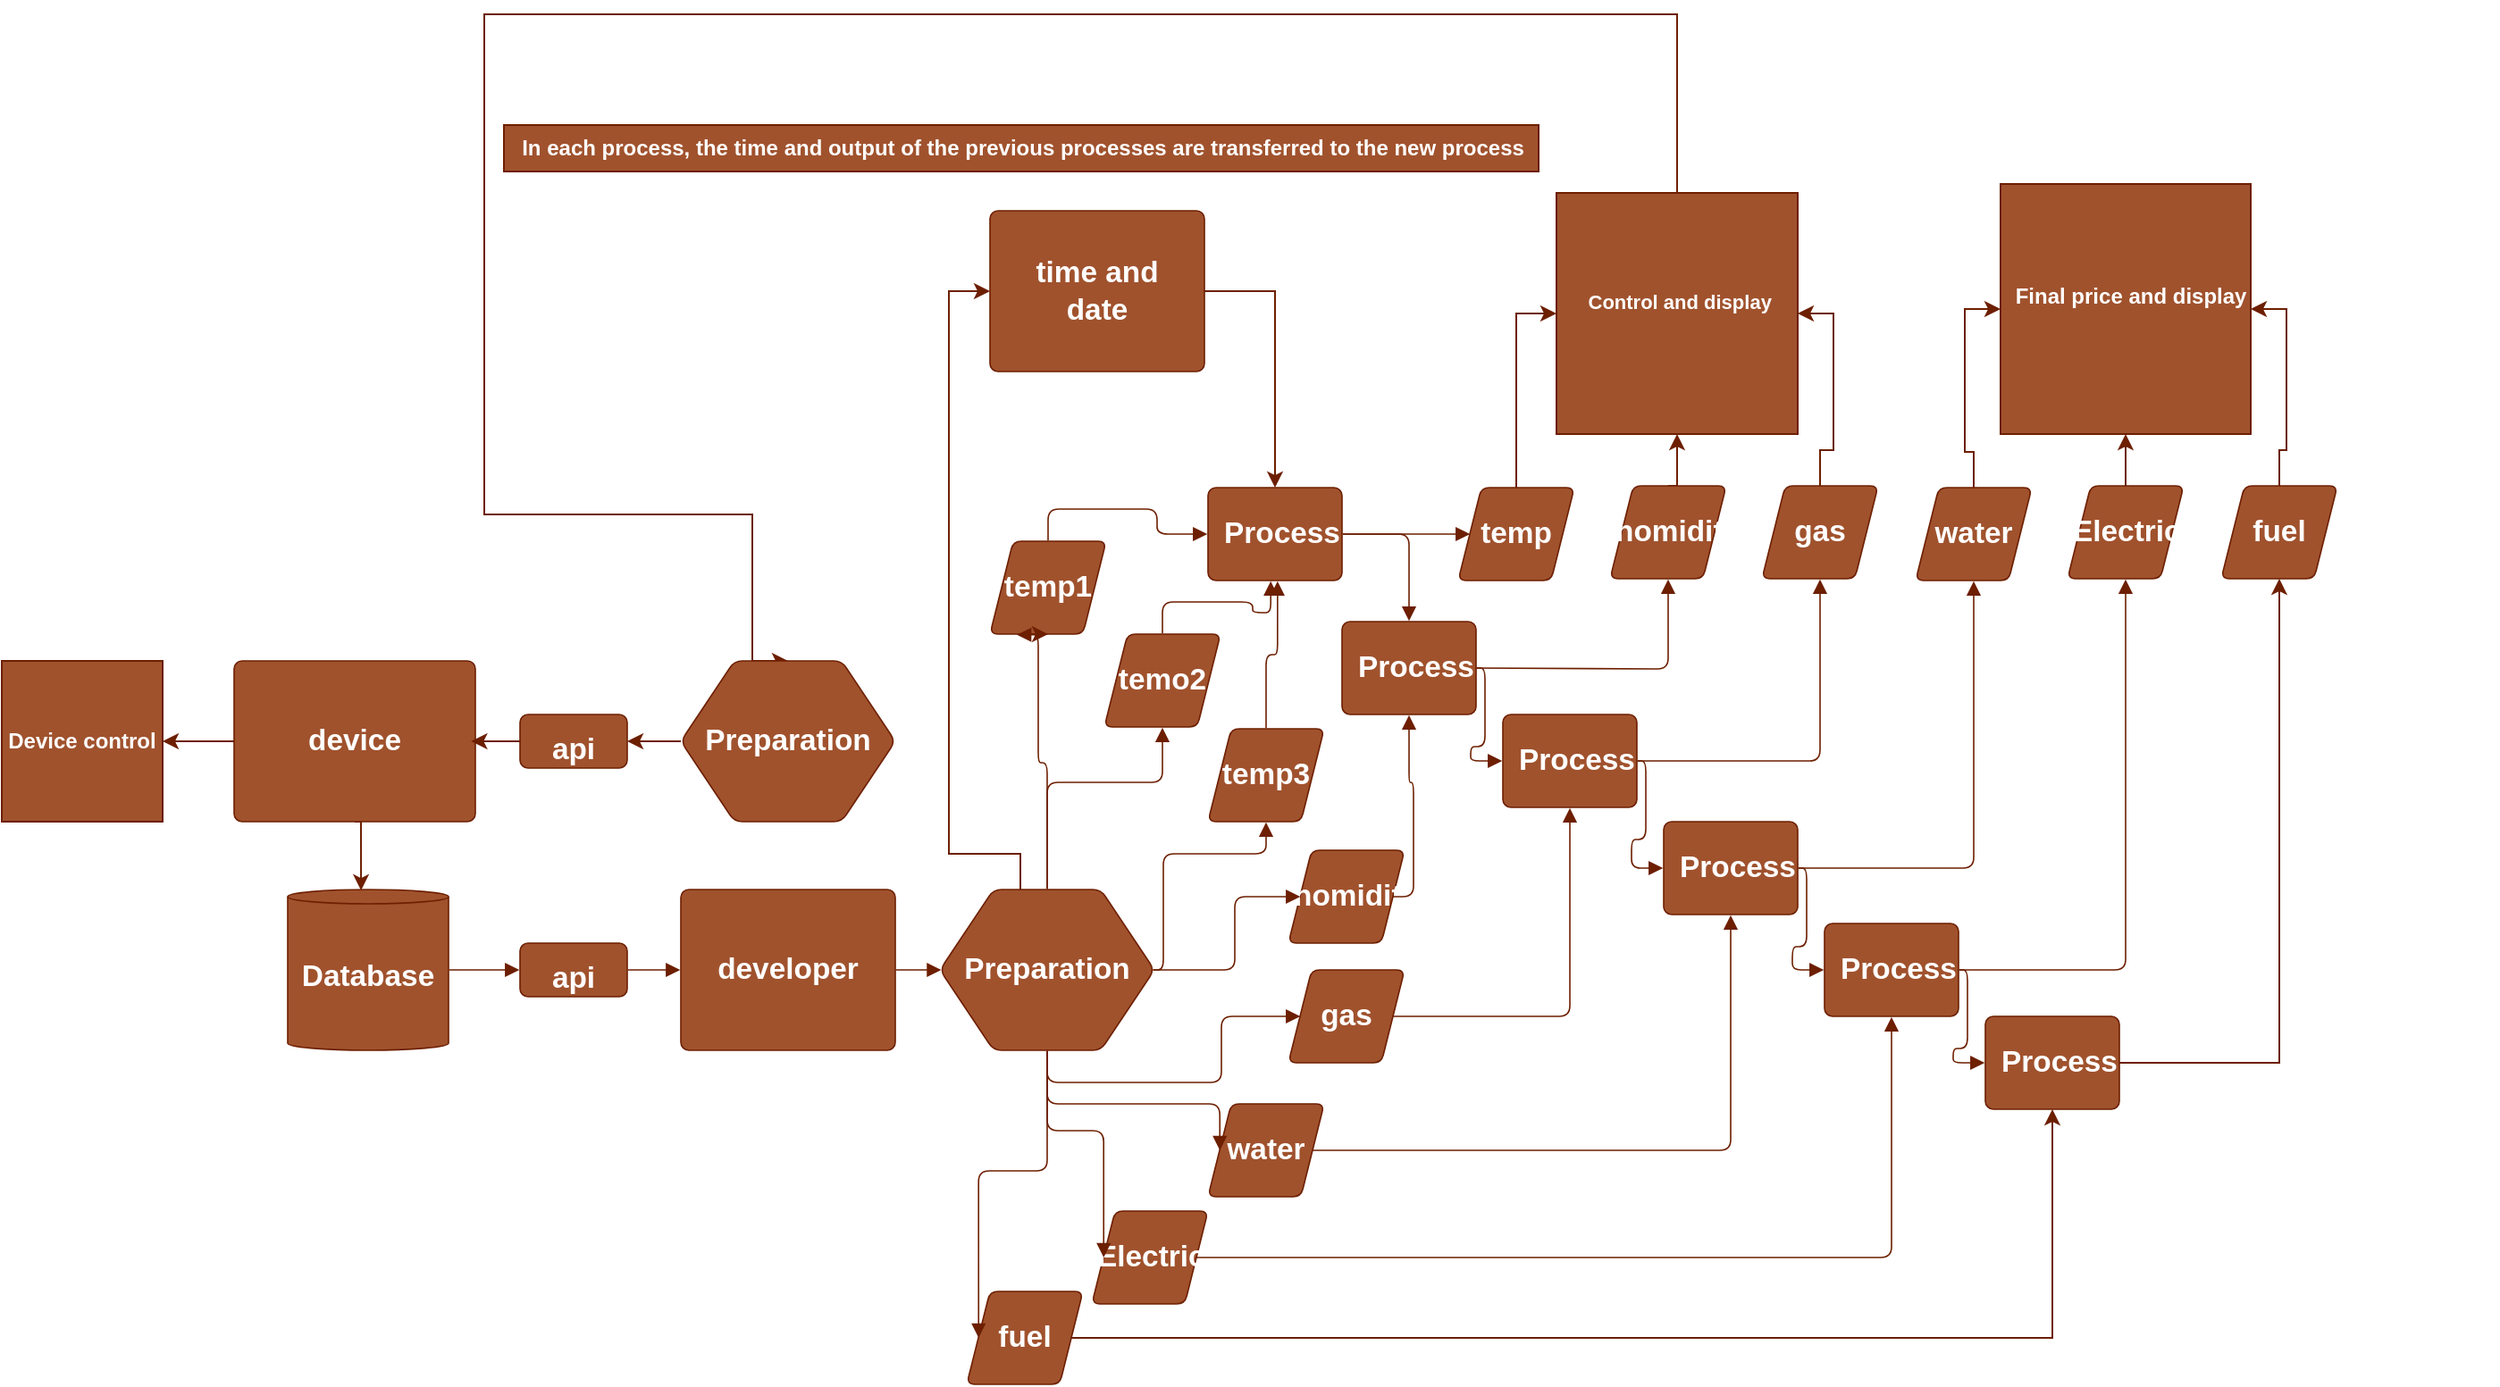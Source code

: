 <mxfile version="21.6.2" type="device">
  <diagram name="Page-1" id="ilKxB1MQlbZQl8mXuI3C">
    <mxGraphModel dx="1672" dy="1503" grid="0" gridSize="10" guides="1" tooltips="1" connect="1" arrows="1" fold="1" page="0" pageScale="1" pageWidth="1100" pageHeight="850" math="0" shadow="0">
      <root>
        <mxCell id="0" />
        <mxCell id="1" parent="0" />
        <mxCell id="6Ljob_TueMrsC4ARyDuw-17" style="edgeStyle=orthogonalEdgeStyle;rounded=0;orthogonalLoop=1;jettySize=auto;html=1;exitX=0.5;exitY=1;exitDx=0;exitDy=0;entryX=0.456;entryY=0.006;entryDx=0;entryDy=0;entryPerimeter=0;fillColor=#a0522d;strokeColor=#6D1F00;fontStyle=1;fontColor=#CC00CC;" parent="1" source="ccFE8fbcaYlkoYWtmhDT-1" target="ccFE8fbcaYlkoYWtmhDT-3" edge="1">
          <mxGeometry relative="1" as="geometry" />
        </mxCell>
        <mxCell id="6Ljob_TueMrsC4ARyDuw-19" style="edgeStyle=orthogonalEdgeStyle;rounded=0;orthogonalLoop=1;jettySize=auto;html=1;exitX=0;exitY=0.5;exitDx=0;exitDy=0;entryX=1;entryY=0.5;entryDx=0;entryDy=0;fillColor=#a0522d;strokeColor=#6D1F00;fontStyle=1;fontColor=#CC00CC;" parent="1" source="ccFE8fbcaYlkoYWtmhDT-1" target="6Ljob_TueMrsC4ARyDuw-18" edge="1">
          <mxGeometry relative="1" as="geometry" />
        </mxCell>
        <mxCell id="ccFE8fbcaYlkoYWtmhDT-1" value="device" style="html=1;overflow=block;blockSpacing=1;whiteSpace=wrap;fontSize=16.7;spacing=9;strokeColor=#6D1F00;strokeOpacity=100;rounded=1;absoluteArcSize=1;arcSize=9;strokeWidth=0.8;lucidId=Iy9csrZ3GOD.;fillColor=#a0522d;fontStyle=1;fontColor=#ffffff;" parent="1" vertex="1">
          <mxGeometry x="-80" y="-98" width="135" height="90" as="geometry" />
        </mxCell>
        <mxCell id="ccFE8fbcaYlkoYWtmhDT-3" value="Database" style="html=1;overflow=block;blockSpacing=1;whiteSpace=wrap;shape=cylinder3;size=4;anchorPointDirection=0;boundedLbl=1;fontSize=16.7;spacing=3.8;strokeColor=#6D1F00;strokeOpacity=100;rounded=1;absoluteArcSize=1;arcSize=9;strokeWidth=0.8;lucidId=tz9c.8u9zyAN;fillColor=#a0522d;fontStyle=1;fontColor=#ffffff;" parent="1" vertex="1">
          <mxGeometry x="-50" y="30" width="90" height="90" as="geometry" />
        </mxCell>
        <mxCell id="ccFE8fbcaYlkoYWtmhDT-4" value="" style="html=1;jettySize=18;whiteSpace=wrap;fontSize=13;strokeColor=#6D1F00;strokeOpacity=100;strokeWidth=0.8;rounded=1;arcSize=12;edgeStyle=orthogonalEdgeStyle;startArrow=none;endArrow=block;endFill=1;exitX=1.004;exitY=0.5;exitPerimeter=0;entryX=-0.006;entryY=0.5;entryPerimeter=0;lucidId=2z9cKVL6n43j;fillColor=#a0522d;fontStyle=1;fontColor=#CC00CC;" parent="1" source="ccFE8fbcaYlkoYWtmhDT-3" target="ccFE8fbcaYlkoYWtmhDT-5" edge="1">
          <mxGeometry width="100" height="100" relative="1" as="geometry">
            <Array as="points" />
          </mxGeometry>
        </mxCell>
        <mxCell id="ccFE8fbcaYlkoYWtmhDT-5" value="api" style="html=1;overflow=block;blockSpacing=1;whiteSpace=wrap;fontSize=16.7;spacing=9;strokeColor=#6D1F00;strokeOpacity=100;rounded=1;absoluteArcSize=1;arcSize=9;strokeWidth=0.8;lucidId=3z9cgw1Ab.Uy;fillColor=#a0522d;fontStyle=1;fontColor=#ffffff;" parent="1" vertex="1">
          <mxGeometry x="80" y="60" width="60" height="30" as="geometry" />
        </mxCell>
        <mxCell id="ccFE8fbcaYlkoYWtmhDT-6" value="" style="html=1;jettySize=18;whiteSpace=wrap;fontSize=13;strokeColor=#6D1F00;strokeOpacity=100;strokeWidth=0.8;rounded=1;arcSize=12;edgeStyle=orthogonalEdgeStyle;startArrow=none;endArrow=block;endFill=1;exitX=1.006;exitY=0.5;exitPerimeter=0;entryX=-0.003;entryY=0.5;entryPerimeter=0;lucidId=oA9cXUh5I7DY;fillColor=#a0522d;fontStyle=1;fontColor=#CC00CC;" parent="1" source="ccFE8fbcaYlkoYWtmhDT-5" target="ccFE8fbcaYlkoYWtmhDT-7" edge="1">
          <mxGeometry width="100" height="100" relative="1" as="geometry">
            <Array as="points" />
          </mxGeometry>
        </mxCell>
        <mxCell id="ccFE8fbcaYlkoYWtmhDT-7" value="developer" style="html=1;overflow=block;blockSpacing=1;whiteSpace=wrap;fontSize=16.7;spacing=9;strokeColor=#6D1F00;strokeOpacity=100;rounded=1;absoluteArcSize=1;arcSize=9;strokeWidth=0.8;lucidId=qA9cVgRCpp~B;fillColor=#a0522d;fontStyle=1;fontColor=#ffffff;" parent="1" vertex="1">
          <mxGeometry x="170" y="30" width="120" height="90" as="geometry" />
        </mxCell>
        <mxCell id="6Ljob_TueMrsC4ARyDuw-1" style="edgeStyle=orthogonalEdgeStyle;rounded=0;orthogonalLoop=1;jettySize=auto;html=1;exitX=0.375;exitY=0;exitDx=0;exitDy=0;entryX=0;entryY=0.5;entryDx=0;entryDy=0;fillColor=#a0522d;strokeColor=#6D1F00;fontStyle=1;fontColor=#CC00CC;" parent="1" source="ccFE8fbcaYlkoYWtmhDT-8" target="ccFE8fbcaYlkoYWtmhDT-26" edge="1">
          <mxGeometry relative="1" as="geometry">
            <mxPoint x="300" y="-70" as="targetPoint" />
            <Array as="points">
              <mxPoint x="360" y="10" />
              <mxPoint x="320" y="10" />
              <mxPoint x="320" y="-305" />
            </Array>
          </mxGeometry>
        </mxCell>
        <mxCell id="ccFE8fbcaYlkoYWtmhDT-8" value="Preparation" style="html=1;overflow=block;blockSpacing=1;whiteSpace=wrap;shape=hexagon;perimeter=hexagonPerimeter2;fontSize=16.7;spacing=3.8;strokeColor=#6D1F00;strokeOpacity=100;rounded=1;absoluteArcSize=1;arcSize=9;strokeWidth=0.8;lucidId=PA9curNU9iok;fillColor=#a0522d;fontStyle=1;fontColor=#ffffff;" parent="1" vertex="1">
          <mxGeometry x="315" y="30" width="120" height="90" as="geometry" />
        </mxCell>
        <mxCell id="ccFE8fbcaYlkoYWtmhDT-9" value="" style="html=1;jettySize=18;whiteSpace=wrap;fontSize=13;strokeColor=#6D1F00;strokeOpacity=100;strokeWidth=0.8;rounded=1;arcSize=12;edgeStyle=orthogonalEdgeStyle;startArrow=none;endArrow=block;endFill=1;exitX=1.003;exitY=0.5;exitPerimeter=0;entryX=0.006;entryY=0.5;entryPerimeter=0;lucidId=UA9cBTPHuMRQ;fillColor=#a0522d;fontStyle=1;fontColor=#CC00CC;" parent="1" source="ccFE8fbcaYlkoYWtmhDT-7" target="ccFE8fbcaYlkoYWtmhDT-8" edge="1">
          <mxGeometry width="100" height="100" relative="1" as="geometry">
            <Array as="points" />
          </mxGeometry>
        </mxCell>
        <mxCell id="ccFE8fbcaYlkoYWtmhDT-10" value="temp1" style="html=1;overflow=block;blockSpacing=1;whiteSpace=wrap;shape=parallelogram;perimeter=parallelogramPerimeter;anchorPointDirection=0;fontSize=16.7;spacing=3.8;strokeColor=#6D1F00;strokeOpacity=100;rounded=1;absoluteArcSize=1;arcSize=9;strokeWidth=0.8;lucidId=VC9cqCVYWXT7;fillColor=#a0522d;fontStyle=1;fontColor=#ffffff;" parent="1" vertex="1">
          <mxGeometry x="343" y="-165" width="65" height="52" as="geometry" />
        </mxCell>
        <mxCell id="ccFE8fbcaYlkoYWtmhDT-11" value="temo2" style="html=1;overflow=block;blockSpacing=1;whiteSpace=wrap;shape=parallelogram;perimeter=parallelogramPerimeter;anchorPointDirection=0;fontSize=16.7;spacing=3.8;strokeColor=#6D1F00;strokeOpacity=100;rounded=1;absoluteArcSize=1;arcSize=9;strokeWidth=0.8;lucidId=2C9cnvnWYGWW;fillColor=#a0522d;fontStyle=1;fontColor=#ffffff;" parent="1" vertex="1">
          <mxGeometry x="407" y="-113" width="65" height="52" as="geometry" />
        </mxCell>
        <mxCell id="ccFE8fbcaYlkoYWtmhDT-12" value="temp3" style="html=1;overflow=block;blockSpacing=1;whiteSpace=wrap;shape=parallelogram;perimeter=parallelogramPerimeter;anchorPointDirection=0;fontSize=16.7;spacing=3.8;strokeColor=#6D1F00;strokeOpacity=100;rounded=1;absoluteArcSize=1;arcSize=9;strokeWidth=0.8;lucidId=5C9c4O.39EMn;fillColor=#a0522d;fontStyle=1;fontColor=#ffffff;" parent="1" vertex="1">
          <mxGeometry x="465" y="-60" width="65" height="52" as="geometry" />
        </mxCell>
        <mxCell id="ccFE8fbcaYlkoYWtmhDT-13" value="homiditi" style="html=1;overflow=block;blockSpacing=1;whiteSpace=wrap;shape=parallelogram;perimeter=parallelogramPerimeter;anchorPointDirection=0;fontSize=16.7;spacing=3.8;strokeColor=#6D1F00;strokeOpacity=100;rounded=1;absoluteArcSize=1;arcSize=9;strokeWidth=0.8;lucidId=6C9coNt1PEAm;fillColor=#a0522d;fontStyle=1;fontColor=#ffffff;" parent="1" vertex="1">
          <mxGeometry x="510" y="8" width="65" height="52" as="geometry" />
        </mxCell>
        <mxCell id="ccFE8fbcaYlkoYWtmhDT-14" value="gas" style="html=1;overflow=block;blockSpacing=1;whiteSpace=wrap;shape=parallelogram;perimeter=parallelogramPerimeter;anchorPointDirection=0;fontSize=16.7;spacing=3.8;strokeColor=#6D1F00;strokeOpacity=100;rounded=1;absoluteArcSize=1;arcSize=9;strokeWidth=0.8;lucidId=8C9cCEkGf8ZI;fillColor=#a0522d;fontStyle=1;fontColor=#ffffff;" parent="1" vertex="1">
          <mxGeometry x="510" y="75" width="65" height="52" as="geometry" />
        </mxCell>
        <mxCell id="ccFE8fbcaYlkoYWtmhDT-15" value="water" style="html=1;overflow=block;blockSpacing=1;whiteSpace=wrap;shape=parallelogram;perimeter=parallelogramPerimeter;anchorPointDirection=0;fontSize=16.7;spacing=3.8;strokeColor=#6D1F00;strokeOpacity=100;rounded=1;absoluteArcSize=1;arcSize=9;strokeWidth=0.8;lucidId=-C9c.CxnA7j9;fillColor=#a0522d;fontStyle=1;fontColor=#ffffff;" parent="1" vertex="1">
          <mxGeometry x="465" y="150" width="65" height="52" as="geometry" />
        </mxCell>
        <mxCell id="ccFE8fbcaYlkoYWtmhDT-16" value="Electricity" style="html=1;overflow=block;blockSpacing=1;whiteSpace=wrap;shape=parallelogram;perimeter=parallelogramPerimeter;anchorPointDirection=0;fontSize=16.7;spacing=3.8;strokeColor=#6D1F00;strokeOpacity=100;rounded=1;absoluteArcSize=1;arcSize=9;strokeWidth=0.8;lucidId=.C9cjHEgqSEf;fillColor=#a0522d;fontStyle=1;fontColor=#ffffff;" parent="1" vertex="1">
          <mxGeometry x="400" y="210" width="65" height="52" as="geometry" />
        </mxCell>
        <mxCell id="ccFE8fbcaYlkoYWtmhDT-58" style="edgeStyle=orthogonalEdgeStyle;rounded=0;orthogonalLoop=1;jettySize=auto;html=1;exitX=1;exitY=0.5;exitDx=0;exitDy=0;fillColor=#a0522d;strokeColor=#6D1F00;fontStyle=1;fontColor=#CC00CC;" parent="1" source="ccFE8fbcaYlkoYWtmhDT-17" target="ccFE8fbcaYlkoYWtmhDT-56" edge="1">
          <mxGeometry relative="1" as="geometry">
            <mxPoint x="940" y="160" as="targetPoint" />
          </mxGeometry>
        </mxCell>
        <mxCell id="ccFE8fbcaYlkoYWtmhDT-17" value="fuel" style="html=1;overflow=block;blockSpacing=1;whiteSpace=wrap;shape=parallelogram;perimeter=parallelogramPerimeter;anchorPointDirection=0;fontSize=16.7;spacing=3.8;strokeColor=#6D1F00;strokeOpacity=100;rounded=1;absoluteArcSize=1;arcSize=9;strokeWidth=0.8;lucidId=fD9cQjIESP-L;fillColor=#a0522d;fontStyle=1;fontColor=#ffffff;" parent="1" vertex="1">
          <mxGeometry x="330" y="255" width="65" height="52" as="geometry" />
        </mxCell>
        <mxCell id="ccFE8fbcaYlkoYWtmhDT-18" value="" style="html=1;jettySize=18;whiteSpace=wrap;fontSize=13;strokeColor=#6D1F00;strokeOpacity=100;strokeWidth=0.8;rounded=1;arcSize=12;edgeStyle=orthogonalEdgeStyle;startArrow=none;endArrow=block;endFill=1;exitX=0.5;exitY=-0.004;exitPerimeter=0;entryX=0.232;entryY=1.007;entryPerimeter=0;lucidId=FD9c7TftImDb;fillColor=#a0522d;fontStyle=1;fontColor=#CC00CC;" parent="1" source="ccFE8fbcaYlkoYWtmhDT-8" target="ccFE8fbcaYlkoYWtmhDT-10" edge="1">
          <mxGeometry width="100" height="100" relative="1" as="geometry">
            <Array as="points">
              <mxPoint x="375" y="-41" />
              <mxPoint x="370" y="-41" />
              <mxPoint x="370" y="-113" />
            </Array>
          </mxGeometry>
        </mxCell>
        <mxCell id="ccFE8fbcaYlkoYWtmhDT-19" value="" style="html=1;jettySize=18;whiteSpace=wrap;fontSize=13;strokeColor=#6D1F00;strokeOpacity=100;strokeWidth=0.8;rounded=1;arcSize=12;edgeStyle=orthogonalEdgeStyle;startArrow=none;endArrow=block;endFill=1;exitX=0.5;exitY=-0.004;exitPerimeter=0;entryX=0.5;entryY=1.007;entryPerimeter=0;lucidId=KD9cU~Z3Z8Pg;fillColor=#a0522d;fontStyle=1;fontColor=#CC00CC;" parent="1" source="ccFE8fbcaYlkoYWtmhDT-8" target="ccFE8fbcaYlkoYWtmhDT-11" edge="1">
          <mxGeometry width="100" height="100" relative="1" as="geometry">
            <Array as="points">
              <mxPoint x="375" y="-30" />
              <mxPoint x="440" y="-30" />
            </Array>
          </mxGeometry>
        </mxCell>
        <mxCell id="ccFE8fbcaYlkoYWtmhDT-20" value="" style="html=1;jettySize=18;whiteSpace=wrap;fontSize=13;strokeColor=#6D1F00;strokeOpacity=100;strokeWidth=0.8;rounded=1;arcSize=12;edgeStyle=orthogonalEdgeStyle;startArrow=none;endArrow=block;endFill=1;exitX=0.994;exitY=0.5;exitPerimeter=0;entryX=0.5;entryY=1.007;entryPerimeter=0;lucidId=PD9cdA9MR3mE;fillColor=#a0522d;fontStyle=1;fontColor=#CC00CC;" parent="1" source="ccFE8fbcaYlkoYWtmhDT-8" target="ccFE8fbcaYlkoYWtmhDT-12" edge="1">
          <mxGeometry width="100" height="100" relative="1" as="geometry">
            <Array as="points">
              <mxPoint x="440" y="75" />
              <mxPoint x="440" y="10" />
              <mxPoint x="498" y="10" />
            </Array>
          </mxGeometry>
        </mxCell>
        <mxCell id="ccFE8fbcaYlkoYWtmhDT-21" value="" style="html=1;jettySize=18;whiteSpace=wrap;fontSize=13;strokeColor=#6D1F00;strokeOpacity=100;strokeWidth=0.8;rounded=1;arcSize=12;edgeStyle=orthogonalEdgeStyle;startArrow=none;endArrow=block;endFill=1;exitX=0.994;exitY=0.5;exitPerimeter=0;entryX=0.102;entryY=0.5;entryPerimeter=0;lucidId=SD9cIVZUBF8D;fillColor=#a0522d;fontStyle=1;fontColor=#CC00CC;" parent="1" source="ccFE8fbcaYlkoYWtmhDT-8" target="ccFE8fbcaYlkoYWtmhDT-13" edge="1">
          <mxGeometry width="100" height="100" relative="1" as="geometry">
            <Array as="points">
              <mxPoint x="480" y="75" />
              <mxPoint x="480" y="34" />
            </Array>
          </mxGeometry>
        </mxCell>
        <mxCell id="ccFE8fbcaYlkoYWtmhDT-22" value="" style="html=1;jettySize=18;whiteSpace=wrap;fontSize=13;strokeColor=#6D1F00;strokeOpacity=100;strokeWidth=0.8;rounded=1;arcSize=12;edgeStyle=orthogonalEdgeStyle;startArrow=none;endArrow=block;endFill=1;exitX=0.5;exitY=1.004;exitPerimeter=0;entryX=0.102;entryY=0.5;entryPerimeter=0;lucidId=VD9cEbGqEgmD;fillColor=#a0522d;fontStyle=1;fontColor=#CC00CC;" parent="1" source="ccFE8fbcaYlkoYWtmhDT-8" target="ccFE8fbcaYlkoYWtmhDT-14" edge="1">
          <mxGeometry width="100" height="100" relative="1" as="geometry">
            <Array as="points" />
          </mxGeometry>
        </mxCell>
        <mxCell id="ccFE8fbcaYlkoYWtmhDT-23" value="" style="html=1;jettySize=18;whiteSpace=wrap;fontSize=13;strokeColor=#6D1F00;strokeOpacity=100;strokeWidth=0.8;rounded=1;arcSize=12;edgeStyle=orthogonalEdgeStyle;startArrow=none;endArrow=block;endFill=1;exitX=0.5;exitY=1.004;exitPerimeter=0;entryX=0.102;entryY=0.5;entryPerimeter=0;lucidId=ZD9chHUQYNh1;fillColor=#a0522d;fontStyle=1;fontColor=#CC00CC;" parent="1" source="ccFE8fbcaYlkoYWtmhDT-8" target="ccFE8fbcaYlkoYWtmhDT-15" edge="1">
          <mxGeometry width="100" height="100" relative="1" as="geometry">
            <Array as="points">
              <mxPoint x="375" y="150" />
              <mxPoint x="472" y="150" />
            </Array>
          </mxGeometry>
        </mxCell>
        <mxCell id="ccFE8fbcaYlkoYWtmhDT-24" value="" style="html=1;jettySize=18;whiteSpace=wrap;fontSize=13;strokeColor=#6D1F00;strokeOpacity=100;strokeWidth=0.8;rounded=1;arcSize=12;edgeStyle=orthogonalEdgeStyle;startArrow=none;endArrow=block;endFill=1;exitX=0.5;exitY=1.004;exitPerimeter=0;entryX=0.102;entryY=0.5;entryPerimeter=0;lucidId=3D9cXMxppQZj;fillColor=#a0522d;fontStyle=1;fontColor=#CC00CC;" parent="1" source="ccFE8fbcaYlkoYWtmhDT-8" target="ccFE8fbcaYlkoYWtmhDT-16" edge="1">
          <mxGeometry width="100" height="100" relative="1" as="geometry">
            <Array as="points" />
          </mxGeometry>
        </mxCell>
        <mxCell id="ccFE8fbcaYlkoYWtmhDT-25" value="" style="html=1;jettySize=18;whiteSpace=wrap;fontSize=13;strokeColor=#6D1F00;strokeOpacity=100;strokeWidth=0.8;rounded=1;arcSize=12;edgeStyle=orthogonalEdgeStyle;startArrow=none;endArrow=block;endFill=1;exitX=0.5;exitY=1.004;exitPerimeter=0;entryX=0.102;entryY=0.5;entryPerimeter=0;lucidId=6D9cfbr7KwDH;fillColor=#a0522d;fontStyle=1;fontColor=#CC00CC;" parent="1" source="ccFE8fbcaYlkoYWtmhDT-8" target="ccFE8fbcaYlkoYWtmhDT-17" edge="1">
          <mxGeometry width="100" height="100" relative="1" as="geometry">
            <Array as="points" />
          </mxGeometry>
        </mxCell>
        <mxCell id="ccFE8fbcaYlkoYWtmhDT-61" style="edgeStyle=orthogonalEdgeStyle;rounded=0;orthogonalLoop=1;jettySize=auto;html=1;exitX=1;exitY=0.5;exitDx=0;exitDy=0;entryX=0.5;entryY=0;entryDx=0;entryDy=0;fillColor=#a0522d;strokeColor=#6D1F00;fontStyle=1;fontColor=#CC00CC;" parent="1" source="ccFE8fbcaYlkoYWtmhDT-26" target="ccFE8fbcaYlkoYWtmhDT-29" edge="1">
          <mxGeometry relative="1" as="geometry" />
        </mxCell>
        <mxCell id="ccFE8fbcaYlkoYWtmhDT-26" value="time and date" style="html=1;overflow=block;blockSpacing=1;whiteSpace=wrap;fontSize=16.7;spacing=9;strokeColor=#6D1F00;strokeOpacity=100;rounded=1;absoluteArcSize=1;arcSize=9;strokeWidth=0.8;lucidId=oJ9cBrvmoyJJ;fillColor=#a0522d;fontStyle=1;fontColor=#ffffff;" parent="1" vertex="1">
          <mxGeometry x="343" y="-350" width="120" height="90" as="geometry" />
        </mxCell>
        <mxCell id="ccFE8fbcaYlkoYWtmhDT-29" value="Process" style="html=1;overflow=block;blockSpacing=1;whiteSpace=wrap;fontSize=16.7;spacing=9;strokeColor=#6D1F00;strokeOpacity=100;rounded=1;absoluteArcSize=1;arcSize=9;strokeWidth=0.8;lucidId=c39cb3LN_f-o;fillColor=#a0522d;fontStyle=1;fontColor=#ffffff;" parent="1" vertex="1">
          <mxGeometry x="465" y="-195" width="75" height="52" as="geometry" />
        </mxCell>
        <mxCell id="ccFE8fbcaYlkoYWtmhDT-30" value="" style="html=1;jettySize=18;whiteSpace=wrap;fontSize=13;strokeColor=#6D1F00;strokeOpacity=100;strokeWidth=0.8;rounded=1;arcSize=12;edgeStyle=orthogonalEdgeStyle;startArrow=none;endArrow=block;endFill=1;exitX=0.5;exitY=-0.007;exitPerimeter=0;entryX=-0.005;entryY=0.5;entryPerimeter=0;lucidId=j39c4tRXPXLA;fillColor=#a0522d;fontStyle=1;fontColor=#CC00CC;" parent="1" source="ccFE8fbcaYlkoYWtmhDT-10" target="ccFE8fbcaYlkoYWtmhDT-29" edge="1">
          <mxGeometry width="100" height="100" relative="1" as="geometry">
            <Array as="points" />
          </mxGeometry>
        </mxCell>
        <mxCell id="ccFE8fbcaYlkoYWtmhDT-31" value="" style="html=1;jettySize=18;whiteSpace=wrap;fontSize=13;strokeColor=#6D1F00;strokeOpacity=100;strokeWidth=0.8;rounded=1;arcSize=12;edgeStyle=orthogonalEdgeStyle;startArrow=none;endArrow=block;endFill=1;exitX=0.5;exitY=-0.007;exitPerimeter=0;entryX=0.468;entryY=1.007;entryPerimeter=0;lucidId=l39cnfKq7eD_;fillColor=#a0522d;fontStyle=1;fontColor=#CC00CC;" parent="1" source="ccFE8fbcaYlkoYWtmhDT-11" target="ccFE8fbcaYlkoYWtmhDT-29" edge="1">
          <mxGeometry width="100" height="100" relative="1" as="geometry">
            <Array as="points" />
          </mxGeometry>
        </mxCell>
        <mxCell id="ccFE8fbcaYlkoYWtmhDT-32" value="" style="html=1;jettySize=18;whiteSpace=wrap;fontSize=13;strokeColor=#6D1F00;strokeOpacity=100;strokeWidth=0.8;rounded=1;arcSize=12;edgeStyle=orthogonalEdgeStyle;startArrow=none;endArrow=block;endFill=1;exitX=0.5;exitY=-0.007;exitPerimeter=0;entryX=0.519;entryY=1.007;entryPerimeter=0;lucidId=o39cspIU.HZq;fillColor=#a0522d;fontStyle=1;fontColor=#CC00CC;" parent="1" source="ccFE8fbcaYlkoYWtmhDT-12" target="ccFE8fbcaYlkoYWtmhDT-29" edge="1">
          <mxGeometry width="100" height="100" relative="1" as="geometry">
            <Array as="points" />
          </mxGeometry>
        </mxCell>
        <mxCell id="ccFE8fbcaYlkoYWtmhDT-64" style="edgeStyle=orthogonalEdgeStyle;rounded=0;orthogonalLoop=1;jettySize=auto;html=1;exitX=0.5;exitY=0;exitDx=0;exitDy=0;entryX=0;entryY=0.5;entryDx=0;entryDy=0;fillColor=#a0522d;strokeColor=#6D1F00;fontStyle=1;fontColor=#CC00CC;" parent="1" source="ccFE8fbcaYlkoYWtmhDT-33" target="ccFE8fbcaYlkoYWtmhDT-62" edge="1">
          <mxGeometry relative="1" as="geometry" />
        </mxCell>
        <mxCell id="ccFE8fbcaYlkoYWtmhDT-33" value="temp" style="html=1;overflow=block;blockSpacing=1;whiteSpace=wrap;shape=parallelogram;perimeter=parallelogramPerimeter;anchorPointDirection=0;fontSize=16.7;spacing=3.8;strokeColor=#6D1F00;strokeOpacity=100;rounded=1;absoluteArcSize=1;arcSize=9;strokeWidth=0.8;lucidId=939cQCRW68kP;fillColor=#a0522d;fontStyle=1;fontColor=#ffffff;" parent="1" vertex="1">
          <mxGeometry x="605" y="-195" width="65" height="52" as="geometry" />
        </mxCell>
        <mxCell id="ccFE8fbcaYlkoYWtmhDT-34" value="" style="html=1;jettySize=18;whiteSpace=wrap;fontSize=13;strokeColor=#6D1F00;strokeOpacity=100;strokeWidth=0.8;rounded=1;arcSize=12;edgeStyle=orthogonalEdgeStyle;startArrow=none;endArrow=block;endFill=1;exitX=1.005;exitY=0.5;exitPerimeter=0;entryX=0.102;entryY=0.5;entryPerimeter=0;lucidId=349cgO~r3ani;fillColor=#a0522d;fontStyle=1;fontColor=#CC00CC;" parent="1" source="ccFE8fbcaYlkoYWtmhDT-29" target="ccFE8fbcaYlkoYWtmhDT-33" edge="1">
          <mxGeometry width="100" height="100" relative="1" as="geometry">
            <Array as="points" />
          </mxGeometry>
        </mxCell>
        <mxCell id="ccFE8fbcaYlkoYWtmhDT-35" value="Process" style="html=1;overflow=block;blockSpacing=1;whiteSpace=wrap;fontSize=16.7;spacing=9;strokeColor=#6D1F00;strokeOpacity=100;rounded=1;absoluteArcSize=1;arcSize=9;strokeWidth=0.8;lucidId=l59c.vTg8sEs;fillColor=#a0522d;fontStyle=1;fontColor=#ffffff;" parent="1" vertex="1">
          <mxGeometry x="540" y="-120" width="75" height="52" as="geometry" />
        </mxCell>
        <mxCell id="ccFE8fbcaYlkoYWtmhDT-36" value="" style="html=1;jettySize=18;whiteSpace=wrap;fontSize=13;strokeColor=#6D1F00;strokeOpacity=100;strokeWidth=0.8;rounded=1;arcSize=12;edgeStyle=orthogonalEdgeStyle;startArrow=none;endArrow=block;endFill=1;exitX=0.898;exitY=0.5;exitPerimeter=0;entryX=0.5;entryY=1.007;entryPerimeter=0;lucidId=w59c8T7r-SXH;fillColor=#a0522d;fontStyle=1;fontColor=#CC00CC;" parent="1" source="ccFE8fbcaYlkoYWtmhDT-13" target="ccFE8fbcaYlkoYWtmhDT-35" edge="1">
          <mxGeometry width="100" height="100" relative="1" as="geometry">
            <Array as="points">
              <mxPoint x="580" y="34" />
              <mxPoint x="580" y="-30" />
              <mxPoint x="577" y="-30" />
            </Array>
          </mxGeometry>
        </mxCell>
        <mxCell id="ccFE8fbcaYlkoYWtmhDT-65" style="edgeStyle=orthogonalEdgeStyle;rounded=0;orthogonalLoop=1;jettySize=auto;html=1;exitX=0.5;exitY=0;exitDx=0;exitDy=0;entryX=0.5;entryY=1;entryDx=0;entryDy=0;fillColor=#a0522d;strokeColor=#6D1F00;fontStyle=1;fontColor=#CC00CC;" parent="1" source="ccFE8fbcaYlkoYWtmhDT-37" target="ccFE8fbcaYlkoYWtmhDT-62" edge="1">
          <mxGeometry relative="1" as="geometry" />
        </mxCell>
        <mxCell id="ccFE8fbcaYlkoYWtmhDT-37" value="homiditi" style="html=1;overflow=block;blockSpacing=1;whiteSpace=wrap;shape=parallelogram;perimeter=parallelogramPerimeter;anchorPointDirection=0;fontSize=16.7;spacing=3.8;strokeColor=#6D1F00;strokeOpacity=100;rounded=1;absoluteArcSize=1;arcSize=9;strokeWidth=0.8;lucidId=T59cdvkmgdle;fillColor=#a0522d;fontStyle=1;fontColor=#ffffff;" parent="1" vertex="1">
          <mxGeometry x="690" y="-196" width="65" height="52" as="geometry" />
        </mxCell>
        <mxCell id="ccFE8fbcaYlkoYWtmhDT-38" value="Process" style="html=1;overflow=block;blockSpacing=1;whiteSpace=wrap;fontSize=16.7;spacing=9;strokeColor=#6D1F00;strokeOpacity=100;rounded=1;absoluteArcSize=1;arcSize=9;strokeWidth=0.8;lucidId=659chvT_fhxW;fillColor=#a0522d;fontStyle=1;fontColor=#ffffff;" parent="1" vertex="1">
          <mxGeometry x="630" y="-68" width="75" height="52" as="geometry" />
        </mxCell>
        <mxCell id="ccFE8fbcaYlkoYWtmhDT-39" value="" style="html=1;jettySize=18;whiteSpace=wrap;fontSize=13;strokeColor=#6D1F00;strokeOpacity=100;strokeWidth=0.8;rounded=1;arcSize=12;edgeStyle=orthogonalEdgeStyle;startArrow=none;endArrow=block;endFill=1;exitX=0.898;exitY=0.5;exitPerimeter=0;entryX=0.5;entryY=1.007;entryPerimeter=0;lucidId=k69ccJdY-TBY;fillColor=#a0522d;fontStyle=1;fontColor=#CC00CC;" parent="1" source="ccFE8fbcaYlkoYWtmhDT-14" target="ccFE8fbcaYlkoYWtmhDT-38" edge="1">
          <mxGeometry width="100" height="100" relative="1" as="geometry">
            <Array as="points" />
          </mxGeometry>
        </mxCell>
        <mxCell id="ccFE8fbcaYlkoYWtmhDT-66" style="edgeStyle=orthogonalEdgeStyle;rounded=0;orthogonalLoop=1;jettySize=auto;html=1;exitX=0.5;exitY=0;exitDx=0;exitDy=0;entryX=1;entryY=0.5;entryDx=0;entryDy=0;fillColor=#a0522d;strokeColor=#6D1F00;fontStyle=1;fontColor=#CC00CC;" parent="1" source="ccFE8fbcaYlkoYWtmhDT-40" target="ccFE8fbcaYlkoYWtmhDT-62" edge="1">
          <mxGeometry relative="1" as="geometry" />
        </mxCell>
        <mxCell id="ccFE8fbcaYlkoYWtmhDT-40" value="gas" style="html=1;overflow=block;blockSpacing=1;whiteSpace=wrap;shape=parallelogram;perimeter=parallelogramPerimeter;anchorPointDirection=0;fontSize=16.7;spacing=3.8;strokeColor=#6D1F00;strokeOpacity=100;rounded=1;absoluteArcSize=1;arcSize=9;strokeWidth=0.8;lucidId=n69czmNBJdb6;fillColor=#a0522d;fontStyle=1;fontColor=#ffffff;" parent="1" vertex="1">
          <mxGeometry x="775" y="-196" width="65" height="52" as="geometry" />
        </mxCell>
        <mxCell id="ccFE8fbcaYlkoYWtmhDT-41" value="" style="html=1;jettySize=18;whiteSpace=wrap;fontSize=13;strokeColor=#6D1F00;strokeOpacity=100;strokeWidth=0.8;rounded=1;arcSize=12;edgeStyle=orthogonalEdgeStyle;startArrow=none;endArrow=block;endFill=1;exitX=1.005;exitY=0.5;exitPerimeter=0;entryX=0.5;entryY=1.007;entryPerimeter=0;lucidId=r69cf-6V86KY;fillColor=#a0522d;fontStyle=1;fontColor=#CC00CC;" parent="1" source="ccFE8fbcaYlkoYWtmhDT-38" target="ccFE8fbcaYlkoYWtmhDT-40" edge="1">
          <mxGeometry width="100" height="100" relative="1" as="geometry">
            <Array as="points" />
          </mxGeometry>
        </mxCell>
        <mxCell id="ccFE8fbcaYlkoYWtmhDT-68" style="edgeStyle=orthogonalEdgeStyle;rounded=0;orthogonalLoop=1;jettySize=auto;html=1;exitX=0.5;exitY=0;exitDx=0;exitDy=0;entryX=0;entryY=0.5;entryDx=0;entryDy=0;fillColor=#a0522d;strokeColor=#6D1F00;fontStyle=1;fontColor=#CC00CC;" parent="1" source="ccFE8fbcaYlkoYWtmhDT-42" target="ccFE8fbcaYlkoYWtmhDT-63" edge="1">
          <mxGeometry relative="1" as="geometry" />
        </mxCell>
        <mxCell id="ccFE8fbcaYlkoYWtmhDT-42" value="water" style="html=1;overflow=block;blockSpacing=1;whiteSpace=wrap;shape=parallelogram;perimeter=parallelogramPerimeter;anchorPointDirection=0;fontSize=16.7;spacing=3.8;strokeColor=#6D1F00;strokeOpacity=100;rounded=1;absoluteArcSize=1;arcSize=9;strokeWidth=0.8;lucidId=L69cNayAwshW;fillColor=#a0522d;fontStyle=1;fontColor=#ffffff;" parent="1" vertex="1">
          <mxGeometry x="861" y="-195" width="65" height="52" as="geometry" />
        </mxCell>
        <mxCell id="ccFE8fbcaYlkoYWtmhDT-43" value="Process" style="html=1;overflow=block;blockSpacing=1;whiteSpace=wrap;fontSize=16.7;spacing=9;strokeColor=#6D1F00;strokeOpacity=100;rounded=1;absoluteArcSize=1;arcSize=9;strokeWidth=0.8;lucidId=669cKeqikF.v;fillColor=#a0522d;fontStyle=1;fontColor=#ffffff;" parent="1" vertex="1">
          <mxGeometry x="720" y="-8" width="75" height="52" as="geometry" />
        </mxCell>
        <mxCell id="ccFE8fbcaYlkoYWtmhDT-44" value="" style="html=1;jettySize=18;whiteSpace=wrap;fontSize=13;strokeColor=#6D1F00;strokeOpacity=100;strokeWidth=0.8;rounded=1;arcSize=12;edgeStyle=orthogonalEdgeStyle;startArrow=none;endArrow=block;endFill=1;exitX=1.005;exitY=0.5;exitPerimeter=0;entryX=-0.005;entryY=0.5;entryPerimeter=0;lucidId=p79cDhTbkJrT;fillColor=#a0522d;fontStyle=1;fontColor=#CC00CC;" parent="1" source="ccFE8fbcaYlkoYWtmhDT-35" target="ccFE8fbcaYlkoYWtmhDT-38" edge="1">
          <mxGeometry width="100" height="100" relative="1" as="geometry">
            <Array as="points">
              <mxPoint x="620" y="-94" />
              <mxPoint x="620" y="-50" />
              <mxPoint x="612" y="-50" />
              <mxPoint x="612" y="-42" />
            </Array>
          </mxGeometry>
        </mxCell>
        <mxCell id="ccFE8fbcaYlkoYWtmhDT-45" value="" style="html=1;jettySize=18;whiteSpace=wrap;fontSize=13;strokeColor=#6D1F00;strokeOpacity=100;strokeWidth=0.8;rounded=1;arcSize=12;edgeStyle=orthogonalEdgeStyle;startArrow=none;endArrow=block;endFill=1;exitX=1.005;exitY=0.5;exitPerimeter=0;entryX=0.5;entryY=-0.007;entryPerimeter=0;lucidId=u79cvBkTwWfh;fillColor=#a0522d;fontStyle=1;fontColor=#CC00CC;" parent="1" source="ccFE8fbcaYlkoYWtmhDT-29" target="ccFE8fbcaYlkoYWtmhDT-35" edge="1">
          <mxGeometry width="100" height="100" relative="1" as="geometry">
            <Array as="points" />
          </mxGeometry>
        </mxCell>
        <mxCell id="ccFE8fbcaYlkoYWtmhDT-46" value="" style="html=1;jettySize=18;whiteSpace=wrap;fontSize=13;strokeColor=#6D1F00;strokeOpacity=100;strokeWidth=0.8;rounded=1;arcSize=12;edgeStyle=orthogonalEdgeStyle;startArrow=none;endArrow=block;endFill=1;exitX=1.005;exitY=0.5;exitPerimeter=0;entryX=-0.005;entryY=0.5;entryPerimeter=0;lucidId=D79cj4zv-neu;fillColor=#a0522d;fontStyle=1;fontColor=#CC00CC;" parent="1" source="ccFE8fbcaYlkoYWtmhDT-38" target="ccFE8fbcaYlkoYWtmhDT-43" edge="1">
          <mxGeometry width="100" height="100" relative="1" as="geometry">
            <Array as="points">
              <mxPoint x="710" y="-42" />
              <mxPoint x="710" y="2" />
              <mxPoint x="702" y="2" />
              <mxPoint x="702" y="18" />
            </Array>
          </mxGeometry>
        </mxCell>
        <mxCell id="ccFE8fbcaYlkoYWtmhDT-47" value="" style="html=1;jettySize=18;whiteSpace=wrap;fontSize=13;strokeColor=#6D1F00;strokeOpacity=100;strokeWidth=0.8;rounded=1;arcSize=12;edgeStyle=orthogonalEdgeStyle;startArrow=none;endArrow=block;endFill=1;entryX=0.5;entryY=1.007;entryPerimeter=0;lucidId=M79cgRxGcZYj;fillColor=#a0522d;fontStyle=1;fontColor=#CC00CC;" parent="1" target="ccFE8fbcaYlkoYWtmhDT-37" edge="1">
          <mxGeometry width="100" height="100" relative="1" as="geometry">
            <Array as="points" />
            <mxPoint x="615" y="-94" as="sourcePoint" />
          </mxGeometry>
        </mxCell>
        <mxCell id="ccFE8fbcaYlkoYWtmhDT-48" value="" style="html=1;jettySize=18;whiteSpace=wrap;fontSize=13;strokeColor=#6D1F00;strokeOpacity=100;strokeWidth=0.8;rounded=1;arcSize=12;edgeStyle=orthogonalEdgeStyle;startArrow=none;endArrow=block;endFill=1;exitX=1.005;exitY=0.5;exitPerimeter=0;entryX=0.5;entryY=1.007;entryPerimeter=0;lucidId=P79cJRJv0o3l;fillColor=#a0522d;fontStyle=1;fontColor=#CC00CC;" parent="1" source="ccFE8fbcaYlkoYWtmhDT-43" target="ccFE8fbcaYlkoYWtmhDT-42" edge="1">
          <mxGeometry width="100" height="100" relative="1" as="geometry">
            <Array as="points" />
          </mxGeometry>
        </mxCell>
        <mxCell id="ccFE8fbcaYlkoYWtmhDT-49" value="" style="html=1;jettySize=18;whiteSpace=wrap;fontSize=13;strokeColor=#6D1F00;strokeOpacity=100;strokeWidth=0.8;rounded=1;arcSize=12;edgeStyle=orthogonalEdgeStyle;startArrow=none;endArrow=block;endFill=1;exitX=0.898;exitY=0.5;exitPerimeter=0;entryX=0.5;entryY=1.007;entryPerimeter=0;lucidId=S79cDQE~fB_z;fillColor=#a0522d;fontStyle=1;fontColor=#CC00CC;" parent="1" source="ccFE8fbcaYlkoYWtmhDT-15" target="ccFE8fbcaYlkoYWtmhDT-43" edge="1">
          <mxGeometry width="100" height="100" relative="1" as="geometry">
            <Array as="points" />
          </mxGeometry>
        </mxCell>
        <mxCell id="ccFE8fbcaYlkoYWtmhDT-69" style="edgeStyle=orthogonalEdgeStyle;rounded=0;orthogonalLoop=1;jettySize=auto;html=1;exitX=0.5;exitY=0;exitDx=0;exitDy=0;entryX=0.5;entryY=1;entryDx=0;entryDy=0;fillColor=#a0522d;strokeColor=#6D1F00;fontStyle=1;fontColor=#CC00CC;" parent="1" source="ccFE8fbcaYlkoYWtmhDT-50" target="ccFE8fbcaYlkoYWtmhDT-63" edge="1">
          <mxGeometry relative="1" as="geometry" />
        </mxCell>
        <mxCell id="ccFE8fbcaYlkoYWtmhDT-50" value="Electricity" style="html=1;overflow=block;blockSpacing=1;whiteSpace=wrap;shape=parallelogram;perimeter=parallelogramPerimeter;anchorPointDirection=0;fontSize=16.7;spacing=3.8;strokeColor=#6D1F00;strokeOpacity=100;rounded=1;absoluteArcSize=1;arcSize=9;strokeWidth=0.8;lucidId=V79cSEa-gZI0;fillColor=#a0522d;fontStyle=1;fontColor=#ffffff;" parent="1" vertex="1">
          <mxGeometry x="946" y="-196" width="65" height="52" as="geometry" />
        </mxCell>
        <mxCell id="ccFE8fbcaYlkoYWtmhDT-51" value="Process" style="html=1;overflow=block;blockSpacing=1;whiteSpace=wrap;fontSize=16.7;spacing=9;strokeColor=#6D1F00;strokeOpacity=100;rounded=1;absoluteArcSize=1;arcSize=9;strokeWidth=0.8;lucidId=979cJ99RQCAm;fillColor=#a0522d;fontStyle=1;fontColor=#ffffff;" parent="1" vertex="1">
          <mxGeometry x="810" y="49" width="75" height="52" as="geometry" />
        </mxCell>
        <mxCell id="ccFE8fbcaYlkoYWtmhDT-52" value="" style="html=1;jettySize=18;whiteSpace=wrap;fontSize=13;strokeColor=#6D1F00;strokeOpacity=100;strokeWidth=0.8;rounded=1;arcSize=12;edgeStyle=orthogonalEdgeStyle;startArrow=none;endArrow=block;endFill=1;exitX=1.005;exitY=0.5;exitPerimeter=0;entryX=-0.005;entryY=0.5;entryPerimeter=0;lucidId=a89cmSK.1wgR;fillColor=#a0522d;fontStyle=1;fontColor=#CC00CC;" parent="1" source="ccFE8fbcaYlkoYWtmhDT-43" target="ccFE8fbcaYlkoYWtmhDT-51" edge="1">
          <mxGeometry width="100" height="100" relative="1" as="geometry">
            <Array as="points">
              <mxPoint x="800" y="18" />
              <mxPoint x="800" y="62" />
              <mxPoint x="792" y="62" />
              <mxPoint x="792" y="75" />
            </Array>
          </mxGeometry>
        </mxCell>
        <mxCell id="ccFE8fbcaYlkoYWtmhDT-53" value="" style="html=1;jettySize=18;whiteSpace=wrap;fontSize=13;strokeColor=#6D1F00;strokeOpacity=100;strokeWidth=0.8;rounded=1;arcSize=12;edgeStyle=orthogonalEdgeStyle;startArrow=none;endArrow=block;endFill=1;exitX=0.898;exitY=0.5;exitPerimeter=0;entryX=0.5;entryY=1.007;entryPerimeter=0;lucidId=m89cX2VS5gox;fillColor=#a0522d;fontStyle=1;fontColor=#CC00CC;" parent="1" source="ccFE8fbcaYlkoYWtmhDT-16" target="ccFE8fbcaYlkoYWtmhDT-51" edge="1">
          <mxGeometry width="100" height="100" relative="1" as="geometry">
            <Array as="points" />
          </mxGeometry>
        </mxCell>
        <mxCell id="ccFE8fbcaYlkoYWtmhDT-54" value="" style="html=1;jettySize=18;whiteSpace=wrap;fontSize=13;strokeColor=#6D1F00;strokeOpacity=100;strokeWidth=0.8;rounded=1;arcSize=12;edgeStyle=orthogonalEdgeStyle;startArrow=none;endArrow=block;endFill=1;exitX=1.005;exitY=0.5;exitPerimeter=0;entryX=0.5;entryY=1.007;entryPerimeter=0;lucidId=p89cvEEubJix;fillColor=#a0522d;fontStyle=1;fontColor=#CC00CC;" parent="1" source="ccFE8fbcaYlkoYWtmhDT-51" target="ccFE8fbcaYlkoYWtmhDT-50" edge="1">
          <mxGeometry width="100" height="100" relative="1" as="geometry">
            <Array as="points" />
          </mxGeometry>
        </mxCell>
        <mxCell id="ccFE8fbcaYlkoYWtmhDT-70" style="edgeStyle=orthogonalEdgeStyle;rounded=0;orthogonalLoop=1;jettySize=auto;html=1;exitX=0.5;exitY=0;exitDx=0;exitDy=0;entryX=1;entryY=0.5;entryDx=0;entryDy=0;fillColor=#a0522d;strokeColor=#6D1F00;fontStyle=1;fontColor=#CC00CC;" parent="1" source="ccFE8fbcaYlkoYWtmhDT-55" target="ccFE8fbcaYlkoYWtmhDT-63" edge="1">
          <mxGeometry relative="1" as="geometry" />
        </mxCell>
        <mxCell id="ccFE8fbcaYlkoYWtmhDT-55" value="fuel" style="html=1;overflow=block;blockSpacing=1;whiteSpace=wrap;shape=parallelogram;perimeter=parallelogramPerimeter;anchorPointDirection=0;fontSize=16.7;spacing=3.8;strokeColor=#6D1F00;strokeOpacity=100;rounded=1;absoluteArcSize=1;arcSize=9;strokeWidth=0.8;lucidId=t89c6Yg-A914;fillColor=#a0522d;fontStyle=1;fontColor=#ffffff;" parent="1" vertex="1">
          <mxGeometry x="1032" y="-196" width="65" height="52" as="geometry" />
        </mxCell>
        <mxCell id="ccFE8fbcaYlkoYWtmhDT-59" style="edgeStyle=orthogonalEdgeStyle;rounded=0;orthogonalLoop=1;jettySize=auto;html=1;entryX=0.5;entryY=1;entryDx=0;entryDy=0;fillColor=#a0522d;strokeColor=#6D1F00;fontStyle=1;fontColor=#CC00CC;" parent="1" source="ccFE8fbcaYlkoYWtmhDT-56" target="ccFE8fbcaYlkoYWtmhDT-55" edge="1">
          <mxGeometry relative="1" as="geometry" />
        </mxCell>
        <mxCell id="ccFE8fbcaYlkoYWtmhDT-56" value="Process" style="html=1;overflow=block;blockSpacing=1;whiteSpace=wrap;fontSize=16.7;spacing=9;strokeColor=#6D1F00;strokeOpacity=100;rounded=1;absoluteArcSize=1;arcSize=9;strokeWidth=0.8;lucidId=z89c3VshrI.u;fillColor=#a0522d;fontStyle=1;fontColor=#ffffff;" parent="1" vertex="1">
          <mxGeometry x="900" y="101" width="75" height="52" as="geometry" />
        </mxCell>
        <mxCell id="ccFE8fbcaYlkoYWtmhDT-57" value="" style="html=1;jettySize=18;whiteSpace=wrap;fontSize=13;strokeColor=#6D1F00;strokeOpacity=100;strokeWidth=0.8;rounded=1;arcSize=12;edgeStyle=orthogonalEdgeStyle;startArrow=none;endArrow=block;endFill=1;exitX=1.005;exitY=0.5;exitPerimeter=0;entryX=-0.005;entryY=0.5;entryPerimeter=0;lucidId=E89c4wn~2tmo;fillColor=#a0522d;fontStyle=1;fontColor=#CC00CC;" parent="1" source="ccFE8fbcaYlkoYWtmhDT-51" target="ccFE8fbcaYlkoYWtmhDT-56" edge="1">
          <mxGeometry width="100" height="100" relative="1" as="geometry">
            <Array as="points">
              <mxPoint x="890" y="75" />
              <mxPoint x="890" y="119" />
              <mxPoint x="882" y="119" />
              <mxPoint x="882" y="127" />
            </Array>
          </mxGeometry>
        </mxCell>
        <mxCell id="6Ljob_TueMrsC4ARyDuw-14" style="edgeStyle=orthogonalEdgeStyle;rounded=0;orthogonalLoop=1;jettySize=auto;html=1;exitX=0.5;exitY=0;exitDx=0;exitDy=0;entryX=0.5;entryY=0;entryDx=0;entryDy=0;fillColor=#a0522d;strokeColor=#6D1F00;fontStyle=1;fontColor=#CC00CC;" parent="1" source="ccFE8fbcaYlkoYWtmhDT-62" target="6Ljob_TueMrsC4ARyDuw-6" edge="1">
          <mxGeometry relative="1" as="geometry">
            <Array as="points">
              <mxPoint x="728" y="-460" />
              <mxPoint x="60" y="-460" />
              <mxPoint x="60" y="-180" />
              <mxPoint x="210" y="-180" />
            </Array>
          </mxGeometry>
        </mxCell>
        <mxCell id="ccFE8fbcaYlkoYWtmhDT-62" value="&#xa;&lt;pre style=&quot;unicode-bidi: isolate; font-size: 11px; line-height: 36px; border: none; padding: 2px 0px 2px 0.14em; position: relative; margin: -2px 0px; resize: none; font-family: inherit; overflow: hidden; text-align: left; width: 270px; overflow-wrap: break-word; font-style: normal; font-variant-ligatures: normal; font-variant-caps: normal; letter-spacing: normal; orphans: 2; text-indent: 0px; text-transform: none; widows: 2; word-spacing: 0px; -webkit-text-stroke-width: 0px; text-decoration-thickness: initial; text-decoration-style: initial; text-decoration-color: initial;&quot; dir=&quot;ltr&quot; id=&quot;tw-target-text&quot; data-placeholder=&quot;ترجمه&quot; class=&quot;tw-data-text tw-text-large tw-ta&quot;&gt;&lt;span lang=&quot;en&quot; class=&quot;Y2IQFc&quot; style=&quot;font-size: 11px;&quot;&gt;Control and display&lt;/span&gt;&lt;/pre&gt;&#xa;&#xa;" style="whiteSpace=wrap;html=1;aspect=fixed;fontSize=11;spacingBottom=2;spacingLeft=169;verticalAlign=middle;labelBackgroundColor=none;fillColor=#a0522d;strokeColor=#6D1F00;fontStyle=1;fontColor=#ffffff;" parent="1" vertex="1">
          <mxGeometry x="660" y="-360" width="135" height="135" as="geometry" />
        </mxCell>
        <mxCell id="ccFE8fbcaYlkoYWtmhDT-63" value="&#xa;&lt;pre style=&quot;unicode-bidi: isolate; font-size: 12px; line-height: 36px; border: none; padding: 2px 0px 2px 0.14em; position: relative; margin: -2px 0px; resize: none; font-family: inherit; overflow: hidden; text-align: left; width: 270px; overflow-wrap: break-word; font-style: normal; font-variant-ligatures: normal; font-variant-caps: normal; letter-spacing: normal; orphans: 2; text-indent: 0px; text-transform: none; widows: 2; word-spacing: 0px; -webkit-text-stroke-width: 0px; text-decoration-thickness: initial; text-decoration-style: initial; text-decoration-color: initial;&quot; dir=&quot;ltr&quot; id=&quot;tw-target-text&quot; data-placeholder=&quot;ترجمه&quot; class=&quot;tw-data-text tw-text-large tw-ta&quot;&gt;&lt;span lang=&quot;en&quot; class=&quot;Y2IQFc&quot; style=&quot;font-size: 12px;&quot;&gt;Final price and display&lt;/span&gt;&lt;/pre&gt;&#xa;&#xa;" style="whiteSpace=wrap;html=1;aspect=fixed;fontSize=12;spacingLeft=145;labelBackgroundColor=none;fillColor=#a0522d;strokeColor=#6D1F00;fontStyle=1;fontColor=#ffffff;" parent="1" vertex="1">
          <mxGeometry x="908.5" y="-365" width="140" height="140" as="geometry" />
        </mxCell>
        <mxCell id="6Ljob_TueMrsC4ARyDuw-3" style="edgeStyle=orthogonalEdgeStyle;rounded=0;orthogonalLoop=1;jettySize=auto;html=1;exitX=0.25;exitY=1;exitDx=0;exitDy=0;entryX=0.5;entryY=1;entryDx=0;entryDy=0;fillColor=#a0522d;strokeColor=#6D1F00;fontStyle=1;fontColor=#CC00CC;" parent="1" source="ccFE8fbcaYlkoYWtmhDT-10" target="ccFE8fbcaYlkoYWtmhDT-10" edge="1">
          <mxGeometry relative="1" as="geometry" />
        </mxCell>
        <mxCell id="6Ljob_TueMrsC4ARyDuw-5" value="In each process, the time and output of the previous processes are transferred to the new process" style="text;html=1;align=center;verticalAlign=middle;resizable=0;points=[];autosize=1;strokeColor=#6D1F00;fillColor=#a0522d;fontStyle=1;fontColor=#ffffff;" parent="1" vertex="1">
          <mxGeometry x="71" y="-398" width="579" height="26" as="geometry" />
        </mxCell>
        <mxCell id="6Ljob_TueMrsC4ARyDuw-11" style="edgeStyle=orthogonalEdgeStyle;rounded=0;orthogonalLoop=1;jettySize=auto;html=1;exitX=0;exitY=0.5;exitDx=0;exitDy=0;entryX=1;entryY=0.5;entryDx=0;entryDy=0;fillColor=#a0522d;strokeColor=#6D1F00;fontStyle=1;fontColor=#CC00CC;" parent="1" source="6Ljob_TueMrsC4ARyDuw-6" target="6Ljob_TueMrsC4ARyDuw-8" edge="1">
          <mxGeometry relative="1" as="geometry" />
        </mxCell>
        <mxCell id="6Ljob_TueMrsC4ARyDuw-6" value="Preparation" style="html=1;overflow=block;blockSpacing=1;whiteSpace=wrap;shape=hexagon;perimeter=hexagonPerimeter2;fontSize=16.7;spacing=3.8;strokeColor=#6D1F00;strokeOpacity=100;rounded=1;absoluteArcSize=1;arcSize=9;strokeWidth=0.8;lucidId=PA9curNU9iok;fillColor=#a0522d;fontStyle=1;fontColor=#ffffff;" parent="1" vertex="1">
          <mxGeometry x="170" y="-98" width="120" height="90" as="geometry" />
        </mxCell>
        <mxCell id="6Ljob_TueMrsC4ARyDuw-16" style="edgeStyle=orthogonalEdgeStyle;rounded=0;orthogonalLoop=1;jettySize=auto;html=1;exitX=0;exitY=0.5;exitDx=0;exitDy=0;entryX=0.983;entryY=0.497;entryDx=0;entryDy=0;entryPerimeter=0;fillColor=#a0522d;strokeColor=#6D1F00;fontStyle=1;fontColor=#CC00CC;" parent="1" source="6Ljob_TueMrsC4ARyDuw-8" target="ccFE8fbcaYlkoYWtmhDT-1" edge="1">
          <mxGeometry relative="1" as="geometry" />
        </mxCell>
        <mxCell id="6Ljob_TueMrsC4ARyDuw-8" value="api" style="html=1;overflow=block;blockSpacing=1;whiteSpace=wrap;fontSize=16.7;spacing=9;strokeColor=#6D1F00;strokeOpacity=100;rounded=1;absoluteArcSize=1;arcSize=9;strokeWidth=0.8;lucidId=3z9cgw1Ab.Uy;fillColor=#a0522d;fontStyle=1;fontColor=#ffffff;" parent="1" vertex="1">
          <mxGeometry x="80" y="-68" width="60" height="30" as="geometry" />
        </mxCell>
        <mxCell id="6Ljob_TueMrsC4ARyDuw-18" value="Device control" style="whiteSpace=wrap;html=1;aspect=fixed;fillColor=#a0522d;strokeColor=#6D1F00;fontStyle=1;fontColor=#ffffff;" parent="1" vertex="1">
          <mxGeometry x="-210" y="-98" width="90" height="90" as="geometry" />
        </mxCell>
      </root>
    </mxGraphModel>
  </diagram>
</mxfile>
